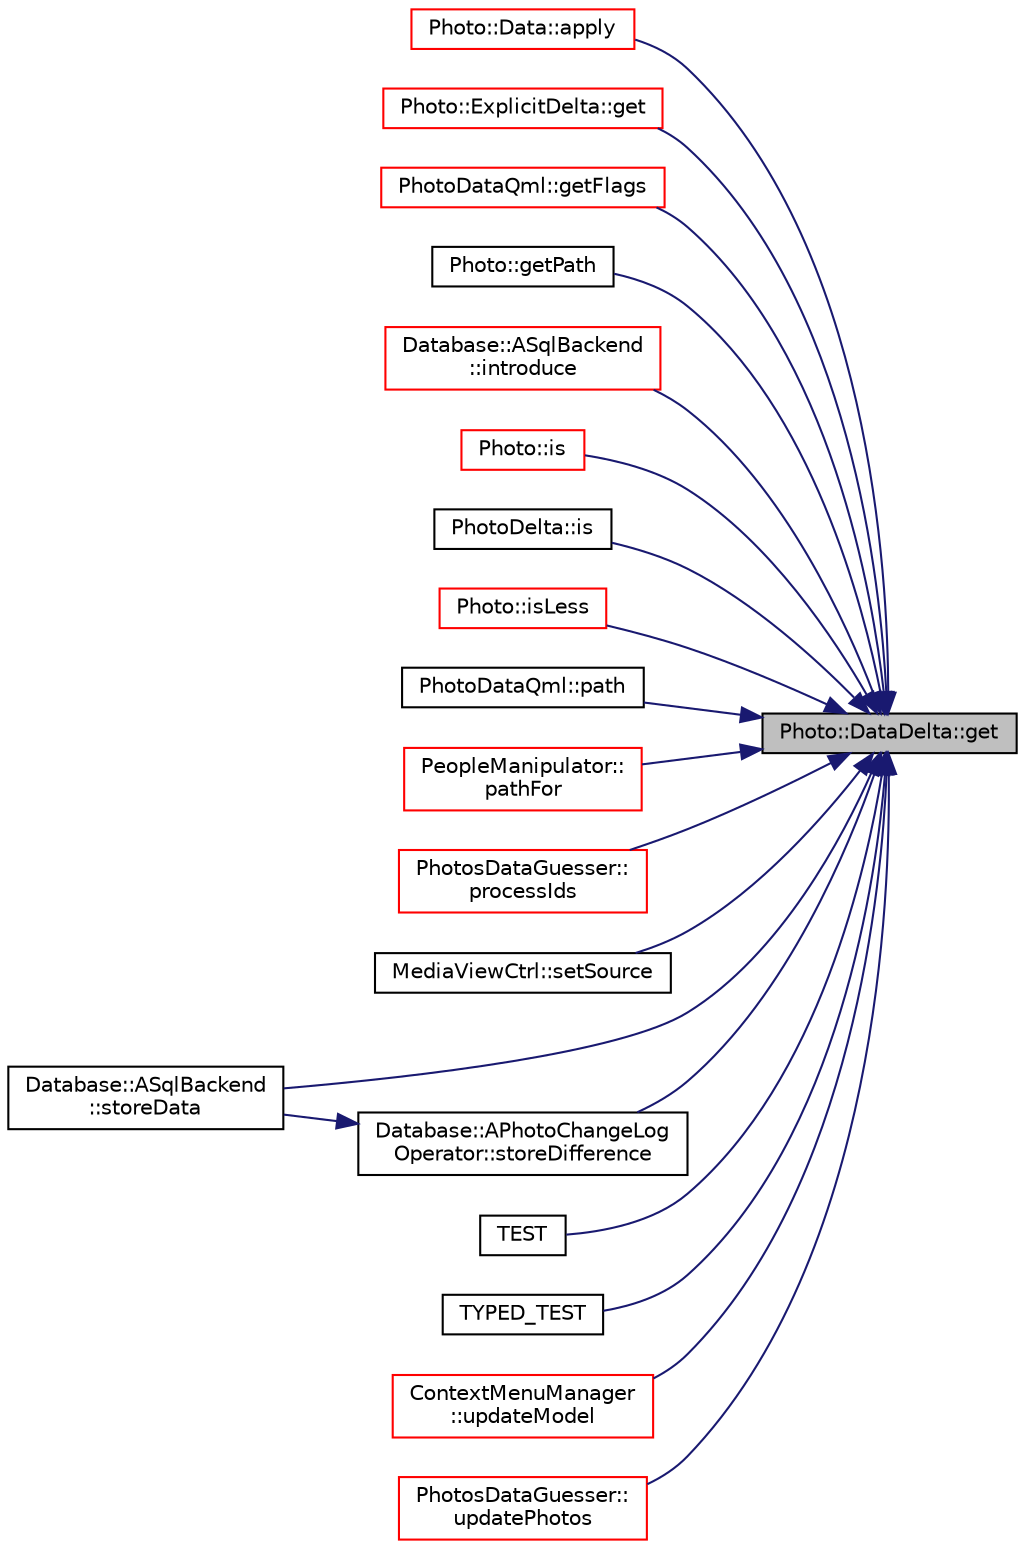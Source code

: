 digraph "Photo::DataDelta::get"
{
 // LATEX_PDF_SIZE
  edge [fontname="Helvetica",fontsize="10",labelfontname="Helvetica",labelfontsize="10"];
  node [fontname="Helvetica",fontsize="10",shape=record];
  rankdir="RL";
  Node1 [label="Photo::DataDelta::get",height=0.2,width=0.4,color="black", fillcolor="grey75", style="filled", fontcolor="black",tooltip=" "];
  Node1 -> Node2 [dir="back",color="midnightblue",fontsize="10",style="solid",fontname="Helvetica"];
  Node2 [label="Photo::Data::apply",height=0.2,width=0.4,color="red", fillcolor="white", style="filled",URL="$struct_photo_1_1_data.html#a08fbe960d4ddc3a2c2c49dd6a82acf25",tooltip=" "];
  Node1 -> Node14 [dir="back",color="midnightblue",fontsize="10",style="solid",fontname="Helvetica"];
  Node14 [label="Photo::ExplicitDelta::get",height=0.2,width=0.4,color="red", fillcolor="white", style="filled",URL="$class_photo_1_1_explicit_delta.html#a9be7fc480fd964b6aa9aab9456386f01",tooltip=" "];
  Node1 -> Node18 [dir="back",color="midnightblue",fontsize="10",style="solid",fontname="Helvetica"];
  Node18 [label="PhotoDataQml::getFlags",height=0.2,width=0.4,color="red", fillcolor="white", style="filled",URL="$class_photo_data_qml.html#a0d12bcb6ffdad1cc29f4e9cea53ec47f",tooltip="access to flags as a QML compatible map"];
  Node1 -> Node20 [dir="back",color="midnightblue",fontsize="10",style="solid",fontname="Helvetica"];
  Node20 [label="Photo::getPath",height=0.2,width=0.4,color="black", fillcolor="white", style="filled",URL="$namespace_photo.html#a4f56c419b3674bafac3f5c360192b1e8",tooltip=" "];
  Node1 -> Node6 [dir="back",color="midnightblue",fontsize="10",style="solid",fontname="Helvetica"];
  Node6 [label="Database::ASqlBackend\l::introduce",height=0.2,width=0.4,color="red", fillcolor="white", style="filled",URL="$class_database_1_1_a_sql_backend.html#a218cc7555092910cf6c33cab849cc0fb",tooltip="create new entry for photo in database"];
  Node1 -> Node21 [dir="back",color="midnightblue",fontsize="10",style="solid",fontname="Helvetica"];
  Node21 [label="Photo::is",height=0.2,width=0.4,color="red", fillcolor="white", style="filled",URL="$namespace_photo.html#a0fd396899fa831f05e9bbd635bba04a5",tooltip=" "];
  Node1 -> Node23 [dir="back",color="midnightblue",fontsize="10",style="solid",fontname="Helvetica"];
  Node23 [label="PhotoDelta::is",height=0.2,width=0.4,color="black", fillcolor="white", style="filled",URL="$namespace_photo_delta.html#ac7ba92966e8e0b99eb0dea6bed6a925d",tooltip=" "];
  Node1 -> Node24 [dir="back",color="midnightblue",fontsize="10",style="solid",fontname="Helvetica"];
  Node24 [label="Photo::isLess",height=0.2,width=0.4,color="red", fillcolor="white", style="filled",URL="$namespace_photo.html#acfa4c22bb2d186512596cbe74c290e7a",tooltip=" "];
  Node1 -> Node26 [dir="back",color="midnightblue",fontsize="10",style="solid",fontname="Helvetica"];
  Node26 [label="PhotoDataQml::path",height=0.2,width=0.4,color="black", fillcolor="white", style="filled",URL="$class_photo_data_qml.html#a36de9c664118b798d1871c7effd2a20b",tooltip=" "];
  Node1 -> Node27 [dir="back",color="midnightblue",fontsize="10",style="solid",fontname="Helvetica"];
  Node27 [label="PeopleManipulator::\lpathFor",height=0.2,width=0.4,color="red", fillcolor="white", style="filled",URL="$class_people_manipulator.html#ad2be46cf0f87e8e8a207b7e9135a69d0",tooltip=" "];
  Node1 -> Node31 [dir="back",color="midnightblue",fontsize="10",style="solid",fontname="Helvetica"];
  Node31 [label="PhotosDataGuesser::\lprocessIds",height=0.2,width=0.4,color="red", fillcolor="white", style="filled",URL="$class_photos_data_guesser.html#a0c4d77b18414fe4f4612e187c13c5f20",tooltip=" "];
  Node1 -> Node35 [dir="back",color="midnightblue",fontsize="10",style="solid",fontname="Helvetica"];
  Node35 [label="MediaViewCtrl::setSource",height=0.2,width=0.4,color="black", fillcolor="white", style="filled",URL="$class_media_view_ctrl.html#a98d9275bf877422453e14e46d1bbaf09",tooltip=" "];
  Node1 -> Node36 [dir="back",color="midnightblue",fontsize="10",style="solid",fontname="Helvetica"];
  Node36 [label="Database::ASqlBackend\l::storeData",height=0.2,width=0.4,color="black", fillcolor="white", style="filled",URL="$class_database_1_1_a_sql_backend.html#a5745b24e19dd2318475fbe820249a518",tooltip=" "];
  Node1 -> Node37 [dir="back",color="midnightblue",fontsize="10",style="solid",fontname="Helvetica"];
  Node37 [label="Database::APhotoChangeLog\lOperator::storeDifference",height=0.2,width=0.4,color="black", fillcolor="white", style="filled",URL="$class_database_1_1_a_photo_change_log_operator.html#a0fa2a42c4a8b586e98163db993d6be0f",tooltip=" "];
  Node37 -> Node36 [dir="back",color="midnightblue",fontsize="10",style="solid",fontname="Helvetica"];
  Node1 -> Node38 [dir="back",color="midnightblue",fontsize="10",style="solid",fontname="Helvetica"];
  Node38 [label="TEST",height=0.2,width=0.4,color="black", fillcolor="white", style="filled",URL="$data__delta__tests_8cpp.html#a05a42cc2572de1ebf095ad0009785202",tooltip=" "];
  Node1 -> Node39 [dir="back",color="midnightblue",fontsize="10",style="solid",fontname="Helvetica"];
  Node39 [label="TYPED_TEST",height=0.2,width=0.4,color="black", fillcolor="white", style="filled",URL="$photo__operator__tests_8cpp.html#afab36bb9de4466def2cc9e038abf1d38",tooltip=" "];
  Node1 -> Node40 [dir="back",color="midnightblue",fontsize="10",style="solid",fontname="Helvetica"];
  Node40 [label="ContextMenuManager\l::updateModel",height=0.2,width=0.4,color="red", fillcolor="white", style="filled",URL="$class_context_menu_manager.html#ae6cff95d57472c72bfc4b576f507fe6c",tooltip=" "];
  Node1 -> Node42 [dir="back",color="midnightblue",fontsize="10",style="solid",fontname="Helvetica"];
  Node42 [label="PhotosDataGuesser::\lupdatePhotos",height=0.2,width=0.4,color="red", fillcolor="white", style="filled",URL="$class_photos_data_guesser.html#a871a5f672326c05ca924bd17f41796dc",tooltip=" "];
}
